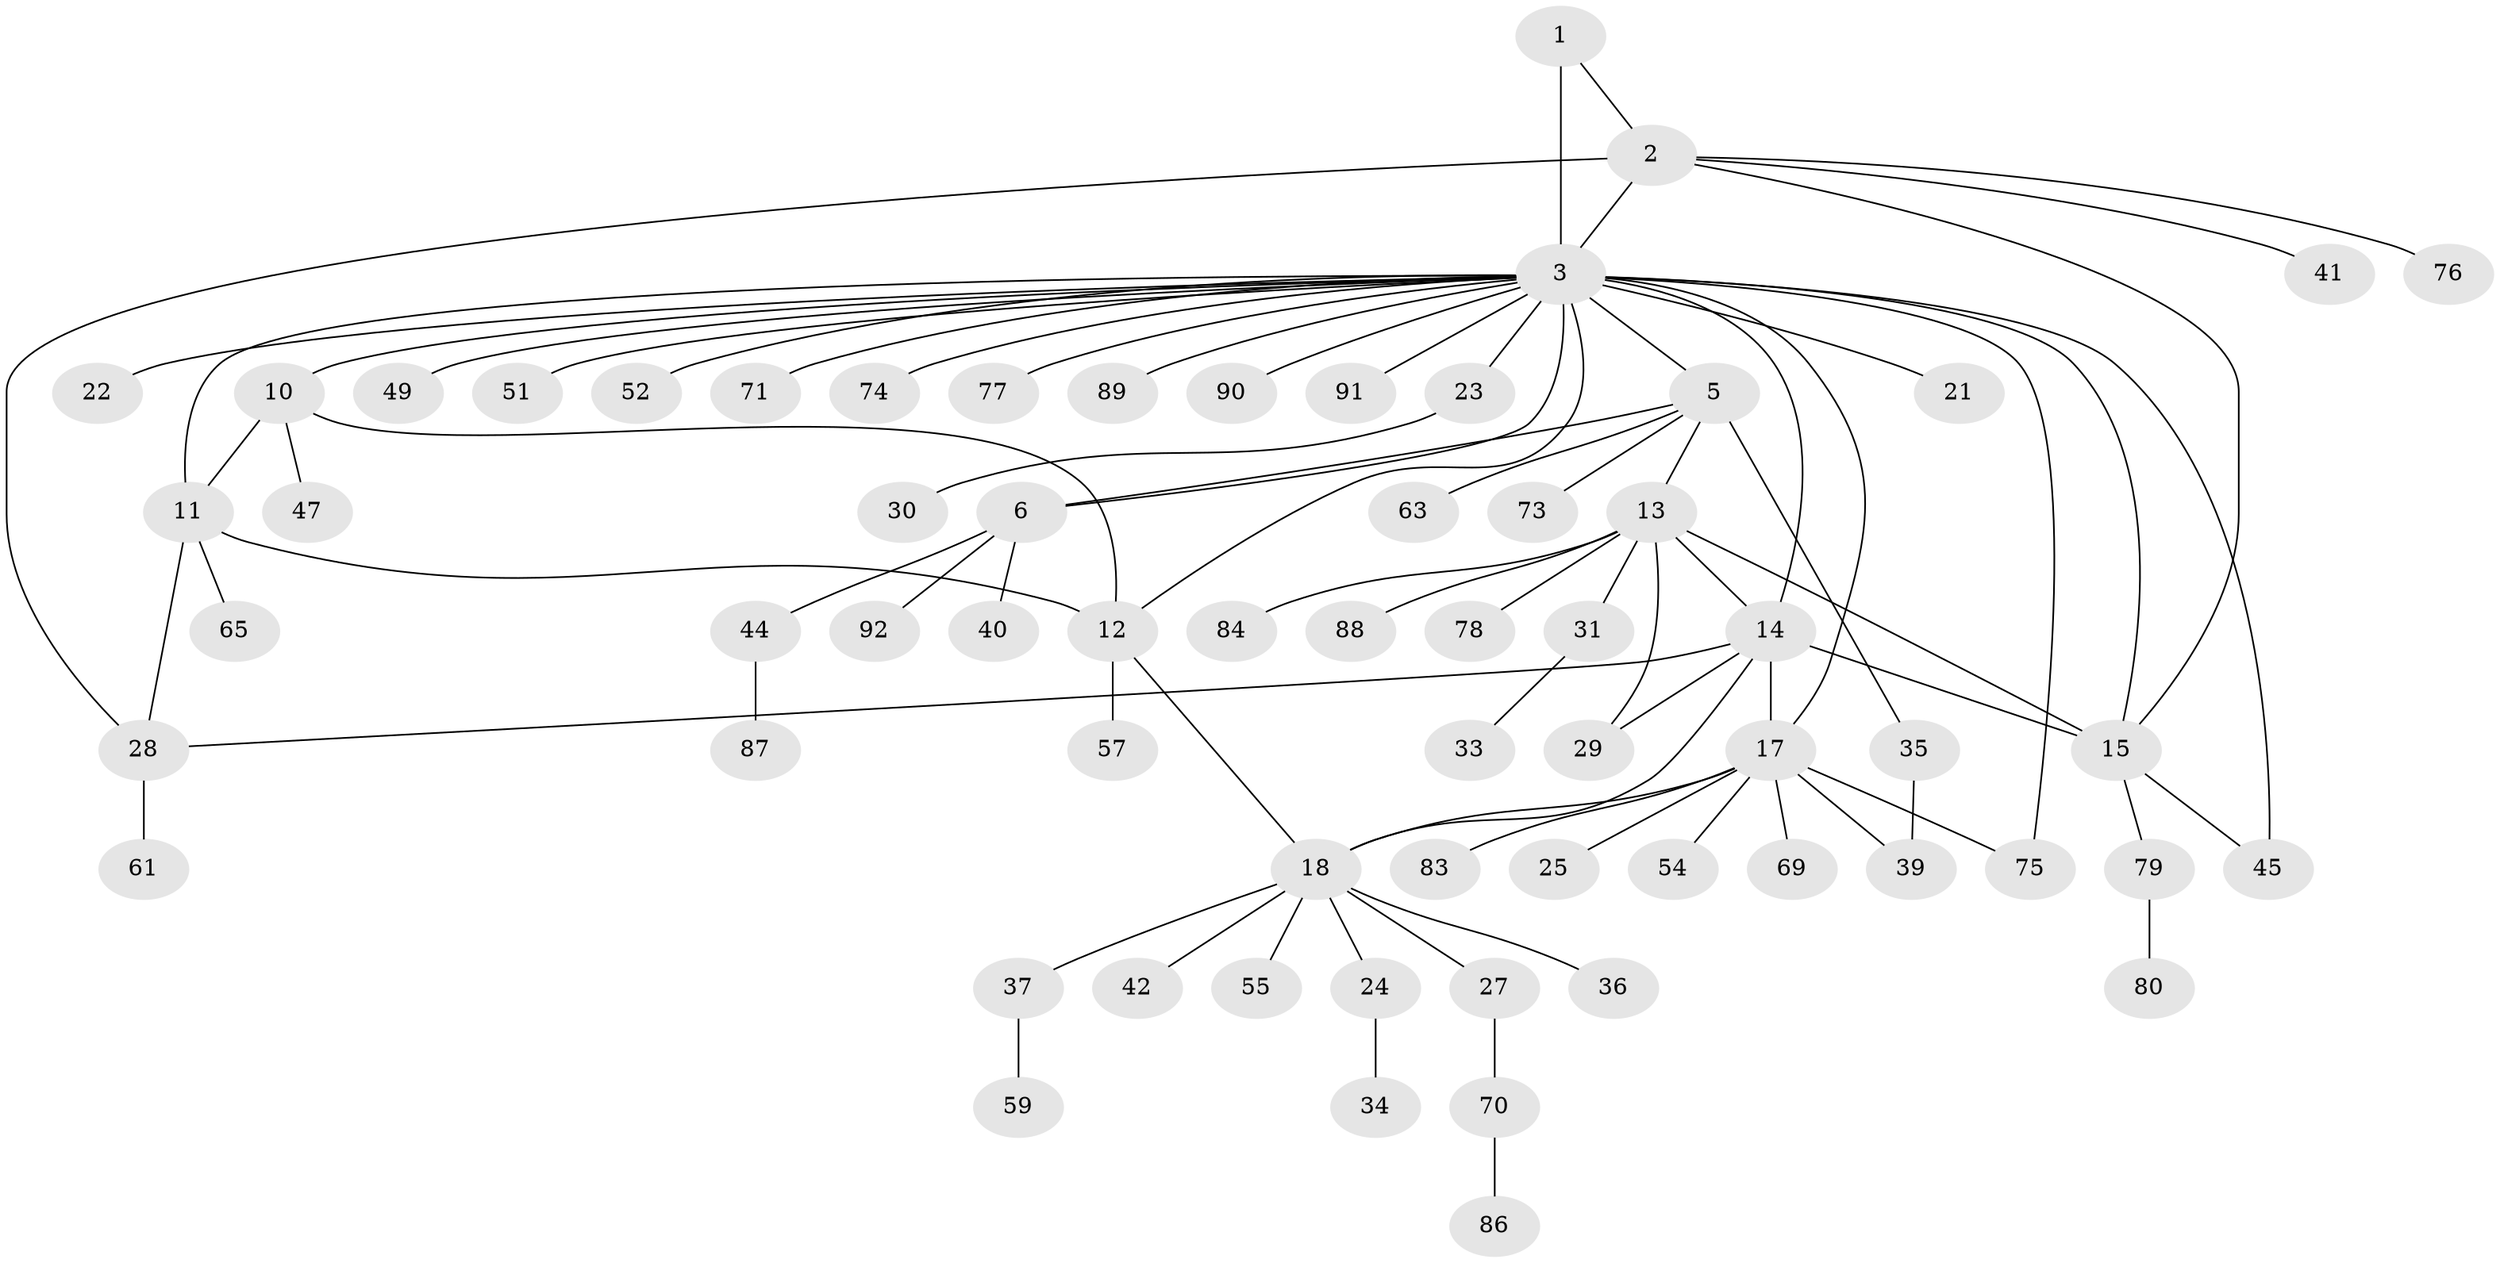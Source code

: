 // original degree distribution, {3: 0.0425531914893617, 7: 0.031914893617021274, 8: 0.031914893617021274, 6: 0.07446808510638298, 11: 0.02127659574468085, 4: 0.031914893617021274, 9: 0.031914893617021274, 1: 0.5106382978723404, 2: 0.22340425531914893}
// Generated by graph-tools (version 1.1) at 2025/19/03/04/25 18:19:55]
// undirected, 65 vertices, 82 edges
graph export_dot {
graph [start="1"]
  node [color=gray90,style=filled];
  1;
  2 [super="+53+67"];
  3 [super="+4+7"];
  5;
  6;
  10 [super="+94+68+46"];
  11;
  12 [super="+26"];
  13 [super="+60+16+56"];
  14 [super="+43+48"];
  15 [super="+38+82+50"];
  17 [super="+72+19"];
  18 [super="+20"];
  21;
  22;
  23 [super="+66"];
  24;
  25;
  27;
  28;
  29;
  30;
  31;
  33;
  34;
  35;
  36;
  37;
  39 [super="+64"];
  40;
  41;
  42;
  44;
  45;
  47;
  49;
  51;
  52;
  54;
  55 [super="+58"];
  57;
  59;
  61;
  63;
  65;
  69;
  70;
  71;
  73;
  74;
  75;
  76;
  77;
  78;
  79;
  80;
  83;
  84;
  86;
  87;
  88;
  89;
  90;
  91;
  92;
  1 -- 2;
  1 -- 3 [weight=2];
  2 -- 3 [weight=2];
  2 -- 15;
  2 -- 41;
  2 -- 28;
  2 -- 76;
  3 -- 17 [weight=2];
  3 -- 45;
  3 -- 74;
  3 -- 10;
  3 -- 75;
  3 -- 11 [weight=2];
  3 -- 77;
  3 -- 12;
  3 -- 14;
  3 -- 49;
  3 -- 51;
  3 -- 21;
  3 -- 23;
  3 -- 90;
  3 -- 91;
  3 -- 5 [weight=2];
  3 -- 6 [weight=2];
  3 -- 71;
  3 -- 15 [weight=2];
  3 -- 52;
  3 -- 22;
  3 -- 89;
  5 -- 6;
  5 -- 35;
  5 -- 63;
  5 -- 73;
  5 -- 13;
  6 -- 40;
  6 -- 44;
  6 -- 92;
  10 -- 11;
  10 -- 12;
  10 -- 47;
  11 -- 12;
  11 -- 28;
  11 -- 65;
  12 -- 57;
  12 -- 18 [weight=2];
  13 -- 14 [weight=2];
  13 -- 15 [weight=2];
  13 -- 29;
  13 -- 78;
  13 -- 84;
  13 -- 88;
  13 -- 31;
  14 -- 15;
  14 -- 28;
  14 -- 18;
  14 -- 17 [weight=2];
  14 -- 29;
  15 -- 45;
  15 -- 79;
  17 -- 18 [weight=4];
  17 -- 25;
  17 -- 69;
  17 -- 39;
  17 -- 83;
  17 -- 54;
  17 -- 75;
  18 -- 36;
  18 -- 37;
  18 -- 55;
  18 -- 42;
  18 -- 24;
  18 -- 27;
  23 -- 30;
  24 -- 34;
  27 -- 70;
  28 -- 61;
  31 -- 33;
  35 -- 39;
  37 -- 59;
  44 -- 87;
  70 -- 86;
  79 -- 80;
}
